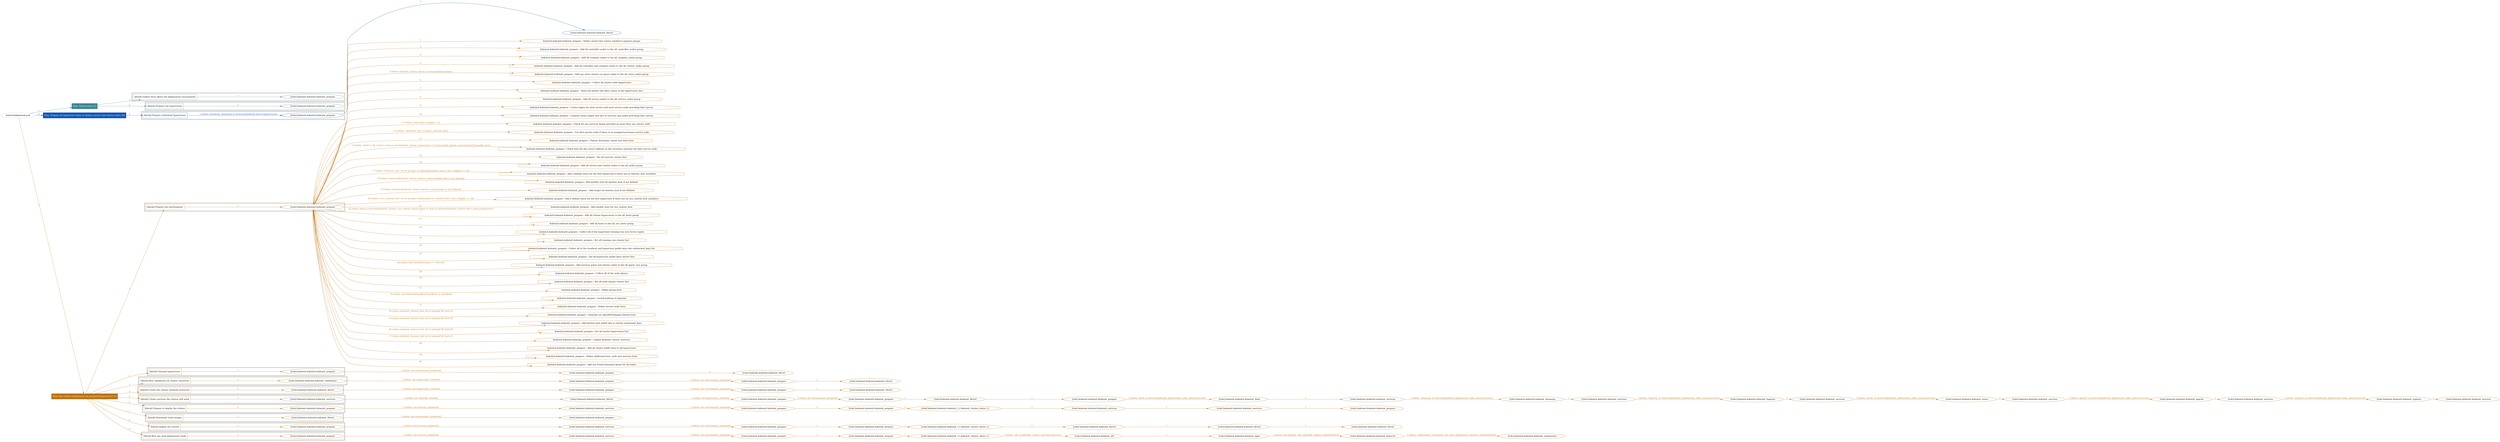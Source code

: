 digraph {
	graph [concentrate=true ordering=in rankdir=LR ratio=fill]
	edge [esep=5 sep=10]
	"kubeinit/playbook.yml" [id=root_node style=dotted]
	play_85c18a61 [label="Play: Initial setup (1)" color="#398893" fontcolor="#ffffff" id=play_85c18a61 shape=box style=filled tooltip=localhost]
	"kubeinit/playbook.yml" -> play_85c18a61 [label="1 " color="#398893" fontcolor="#398893" id=edge_9c68384a labeltooltip="1 " tooltip="1 "]
	subgraph "kubeinit.kubeinit.kubeinit_prepare" {
		role_35b6d82c [label="[role] kubeinit.kubeinit.kubeinit_prepare" color="#398893" id=role_35b6d82c tooltip="kubeinit.kubeinit.kubeinit_prepare"]
	}
	subgraph "kubeinit.kubeinit.kubeinit_prepare" {
		role_c1ebcf3b [label="[role] kubeinit.kubeinit.kubeinit_prepare" color="#398893" id=role_c1ebcf3b tooltip="kubeinit.kubeinit.kubeinit_prepare"]
	}
	subgraph "Play: Initial setup (1)" {
		play_85c18a61 -> block_94563149 [label=1 color="#398893" fontcolor="#398893" id=edge_c7956ac1 labeltooltip=1 tooltip=1]
		subgraph cluster_block_94563149 {
			block_94563149 [label="[block] Gather facts about the deployment environment" color="#398893" id=block_94563149 labeltooltip="Gather facts about the deployment environment" shape=box tooltip="Gather facts about the deployment environment"]
			block_94563149 -> role_35b6d82c [label="1 " color="#398893" fontcolor="#398893" id=edge_441fc748 labeltooltip="1 " tooltip="1 "]
		}
		play_85c18a61 -> block_584d7d4c [label=2 color="#398893" fontcolor="#398893" id=edge_d607c3a0 labeltooltip=2 tooltip=2]
		subgraph cluster_block_584d7d4c {
			block_584d7d4c [label="[block] Prepare the hypervisors" color="#398893" id=block_584d7d4c labeltooltip="Prepare the hypervisors" shape=box tooltip="Prepare the hypervisors"]
			block_584d7d4c -> role_c1ebcf3b [label="1 " color="#398893" fontcolor="#398893" id=edge_3b2461ed labeltooltip="1 " tooltip="1 "]
		}
	}
	play_e090f448 [label="Play: Prepare all hypervisor hosts to deploy service and cluster nodes (0)" color="#1457b8" fontcolor="#ffffff" id=play_e090f448 shape=box style=filled tooltip="Play: Prepare all hypervisor hosts to deploy service and cluster nodes (0)"]
	"kubeinit/playbook.yml" -> play_e090f448 [label="2 " color="#1457b8" fontcolor="#1457b8" id=edge_551602d1 labeltooltip="2 " tooltip="2 "]
	subgraph "kubeinit.kubeinit.kubeinit_libvirt" {
		role_28c3190f [label="[role] kubeinit.kubeinit.kubeinit_libvirt" color="#1457b8" id=role_28c3190f tooltip="kubeinit.kubeinit.kubeinit_libvirt"]
	}
	subgraph "kubeinit.kubeinit.kubeinit_prepare" {
		role_fd40aceb [label="[role] kubeinit.kubeinit.kubeinit_prepare" color="#1457b8" id=role_fd40aceb tooltip="kubeinit.kubeinit.kubeinit_prepare"]
		role_fd40aceb -> role_28c3190f [label="1 " color="#1457b8" fontcolor="#1457b8" id=edge_87f8e502 labeltooltip="1 " tooltip="1 "]
	}
	subgraph "Play: Prepare all hypervisor hosts to deploy service and cluster nodes (0)" {
		play_e090f448 -> block_939cd8d2 [label=1 color="#1457b8" fontcolor="#1457b8" id=edge_a76b1424 labeltooltip=1 tooltip=1]
		subgraph cluster_block_939cd8d2 {
			block_939cd8d2 [label="[block] Prepare individual hypervisors" color="#1457b8" id=block_939cd8d2 labeltooltip="Prepare individual hypervisors" shape=box tooltip="Prepare individual hypervisors"]
			block_939cd8d2 -> role_fd40aceb [label="1 [when: inventory_hostname in hostvars['kubeinit-facts'].hypervisors]" color="#1457b8" fontcolor="#1457b8" id=edge_55ce5b03 labeltooltip="1 [when: inventory_hostname in hostvars['kubeinit-facts'].hypervisors]" tooltip="1 [when: inventory_hostname in hostvars['kubeinit-facts'].hypervisors]"]
		}
	}
	play_565c7cc7 [label="Play: Run cluster deployment on prepared hypervisors (1)" color="#be730e" fontcolor="#ffffff" id=play_565c7cc7 shape=box style=filled tooltip=localhost]
	"kubeinit/playbook.yml" -> play_565c7cc7 [label="3 " color="#be730e" fontcolor="#be730e" id=edge_f0c2e9ff labeltooltip="3 " tooltip="3 "]
	subgraph "kubeinit.kubeinit.kubeinit_prepare" {
		role_f220c89f [label="[role] kubeinit.kubeinit.kubeinit_prepare" color="#be730e" id=role_f220c89f tooltip="kubeinit.kubeinit.kubeinit_prepare"]
		task_77d236a1 [label="kubeinit.kubeinit.kubeinit_prepare : Define cluster fact names needed to prepare groups" color="#be730e" id=task_77d236a1 shape=octagon tooltip="kubeinit.kubeinit.kubeinit_prepare : Define cluster fact names needed to prepare groups"]
		role_f220c89f -> task_77d236a1 [label="1 " color="#be730e" fontcolor="#be730e" id=edge_b1fba4ef labeltooltip="1 " tooltip="1 "]
		task_1dddae48 [label="kubeinit.kubeinit.kubeinit_prepare : Add all controller nodes to the all_controller_nodes group" color="#be730e" id=task_1dddae48 shape=octagon tooltip="kubeinit.kubeinit.kubeinit_prepare : Add all controller nodes to the all_controller_nodes group"]
		role_f220c89f -> task_1dddae48 [label="2 " color="#be730e" fontcolor="#be730e" id=edge_bf77a154 labeltooltip="2 " tooltip="2 "]
		task_a97121cb [label="kubeinit.kubeinit.kubeinit_prepare : Add all compute nodes to the all_compute_nodes group" color="#be730e" id=task_a97121cb shape=octagon tooltip="kubeinit.kubeinit.kubeinit_prepare : Add all compute nodes to the all_compute_nodes group"]
		role_f220c89f -> task_a97121cb [label="3 " color="#be730e" fontcolor="#be730e" id=edge_cf483441 labeltooltip="3 " tooltip="3 "]
		task_70aef926 [label="kubeinit.kubeinit.kubeinit_prepare : Add all controller and compute nodes to the all_cluster_nodes group" color="#be730e" id=task_70aef926 shape=octagon tooltip="kubeinit.kubeinit.kubeinit_prepare : Add all controller and compute nodes to the all_cluster_nodes group"]
		role_f220c89f -> task_70aef926 [label="4 " color="#be730e" fontcolor="#be730e" id=edge_901cd164 labeltooltip="4 " tooltip="4 "]
		task_634b9ca2 [label="kubeinit.kubeinit.kubeinit_prepare : Add any extra cluster vm guest nodes to the all_extra_nodes group" color="#be730e" id=task_634b9ca2 shape=octagon tooltip="kubeinit.kubeinit.kubeinit_prepare : Add any extra cluster vm guest nodes to the all_extra_nodes group"]
		role_f220c89f -> task_634b9ca2 [label="5 [when: kubeinit_cluster_distro in hostvars[item].distro]" color="#be730e" fontcolor="#be730e" id=edge_ae15d2a1 labeltooltip="5 [when: kubeinit_cluster_distro in hostvars[item].distro]" tooltip="5 [when: kubeinit_cluster_distro in hostvars[item].distro]"]
		task_16c30515 [label="kubeinit.kubeinit.kubeinit_prepare : Collect all cluster node hypervisors" color="#be730e" id=task_16c30515 shape=octagon tooltip="kubeinit.kubeinit.kubeinit_prepare : Collect all cluster node hypervisors"]
		role_f220c89f -> task_16c30515 [label="6 " color="#be730e" fontcolor="#be730e" id=edge_d836d872 labeltooltip="6 " tooltip="6 "]
		task_73e3f844 [label="kubeinit.kubeinit.kubeinit_prepare : Show the before and after values of the hypervisors fact" color="#be730e" id=task_73e3f844 shape=octagon tooltip="kubeinit.kubeinit.kubeinit_prepare : Show the before and after values of the hypervisors fact"]
		role_f220c89f -> task_73e3f844 [label="7 " color="#be730e" fontcolor="#be730e" id=edge_f5c0b552 labeltooltip="7 " tooltip="7 "]
		task_132bfa8a [label="kubeinit.kubeinit.kubeinit_prepare : Add all service nodes to the all_service_nodes group" color="#be730e" id=task_132bfa8a shape=octagon tooltip="kubeinit.kubeinit.kubeinit_prepare : Add all service nodes to the all_service_nodes group"]
		role_f220c89f -> task_132bfa8a [label="8 " color="#be730e" fontcolor="#be730e" id=edge_41338fa4 labeltooltip="8 " tooltip="8 "]
		task_eada7ce2 [label="kubeinit.kubeinit.kubeinit_prepare : Create tuples for each service and each service node providing that service" color="#be730e" id=task_eada7ce2 shape=octagon tooltip="kubeinit.kubeinit.kubeinit_prepare : Create tuples for each service and each service node providing that service"]
		role_f220c89f -> task_eada7ce2 [label="9 " color="#be730e" fontcolor="#be730e" id=edge_fb51b437 labeltooltip="9 " tooltip="9 "]
		task_e315e87b [label="kubeinit.kubeinit.kubeinit_prepare : Combine those tuples into dict of services and nodes providing that service" color="#be730e" id=task_e315e87b shape=octagon tooltip="kubeinit.kubeinit.kubeinit_prepare : Combine those tuples into dict of services and nodes providing that service"]
		role_f220c89f -> task_e315e87b [label="10 " color="#be730e" fontcolor="#be730e" id=edge_55598564 labeltooltip="10 " tooltip="10 "]
		task_bb510f45 [label="kubeinit.kubeinit.kubeinit_prepare : Check for any services being provided on more than one service node" color="#be730e" id=task_bb510f45 shape=octagon tooltip="kubeinit.kubeinit.kubeinit_prepare : Check for any services being provided on more than one service node"]
		role_f220c89f -> task_bb510f45 [label="11 [when: item.value | length > 1]" color="#be730e" fontcolor="#be730e" id=edge_70cb28f7 labeltooltip="11 [when: item.value | length > 1]" tooltip="11 [when: item.value | length > 1]"]
		task_b1203c77 [label="kubeinit.kubeinit.kubeinit_prepare : Use first service node if there is no assigned provision service node" color="#be730e" id=task_b1203c77 shape=octagon tooltip="kubeinit.kubeinit.kubeinit_prepare : Use first service node if there is no assigned provision service node"]
		role_f220c89f -> task_b1203c77 [label="12 [when: 'provision' not in cluster_services_dict]" color="#be730e" fontcolor="#be730e" id=edge_e67fbb2b labeltooltip="12 [when: 'provision' not in cluster_services_dict]" tooltip="12 [when: 'provision' not in cluster_services_dict]"]
		task_55295ad5 [label="kubeinit.kubeinit.kubeinit_prepare : Flatten dictionary values into final form" color="#be730e" id=task_55295ad5 shape=octagon tooltip="kubeinit.kubeinit.kubeinit_prepare : Flatten dictionary values into final form"]
		role_f220c89f -> task_55295ad5 [label="13 " color="#be730e" fontcolor="#be730e" id=edge_267fe58c labeltooltip="13 " tooltip="13 "]
		task_0d790da0 [label="kubeinit.kubeinit.kubeinit_prepare : Check that the dns server address in the inventory matches the bind service node" color="#be730e" id=task_0d790da0 shape=octagon tooltip="kubeinit.kubeinit.kubeinit_prepare : Check that the dns server address in the inventory matches the bind service node"]
		role_f220c89f -> task_0d790da0 [label="14 [when: 'bind' in all_cluster_services and kubeinit_cluster_nameserver != hostvars[all_cluster_services['bind']].ansible_host]" color="#be730e" fontcolor="#be730e" id=edge_6cec8fc9 labeltooltip="14 [when: 'bind' in all_cluster_services and kubeinit_cluster_nameserver != hostvars[all_cluster_services['bind']].ansible_host]" tooltip="14 [when: 'bind' in all_cluster_services and kubeinit_cluster_nameserver != hostvars[all_cluster_services['bind']].ansible_host]"]
		task_dc95c1ec [label="kubeinit.kubeinit.kubeinit_prepare : Set all services cluster fact" color="#be730e" id=task_dc95c1ec shape=octagon tooltip="kubeinit.kubeinit.kubeinit_prepare : Set all services cluster fact"]
		role_f220c89f -> task_dc95c1ec [label="15 " color="#be730e" fontcolor="#be730e" id=edge_ddd383c1 labeltooltip="15 " tooltip="15 "]
		task_3cbea59e [label="kubeinit.kubeinit.kubeinit_prepare : Add all service and cluster nodes to the all_nodes group" color="#be730e" id=task_3cbea59e shape=octagon tooltip="kubeinit.kubeinit.kubeinit_prepare : Add all service and cluster nodes to the all_nodes group"]
		role_f220c89f -> task_3cbea59e [label="16 " color="#be730e" fontcolor="#be730e" id=edge_b4e8b052 labeltooltip="16 " tooltip="16 "]
		task_c72a6d63 [label="kubeinit.kubeinit.kubeinit_prepare : Add a default entry for the first hypervisor if there are no bastion_host members" color="#be730e" id=task_c72a6d63 shape=octagon tooltip="kubeinit.kubeinit.kubeinit_prepare : Add a default entry for the first hypervisor if there are no bastion_host members"]
		role_f220c89f -> task_c72a6d63 [label="17 [when: ('bastion_host' not in groups) or ((groups['bastion_host'] | list | length) == 0)]" color="#be730e" fontcolor="#be730e" id=edge_fb8e8e1e labeltooltip="17 [when: ('bastion_host' not in groups) or ((groups['bastion_host'] | list | length) == 0)]" tooltip="17 [when: ('bastion_host' not in groups) or ((groups['bastion_host'] | list | length) == 0)]"]
		task_48228508 [label="kubeinit.kubeinit.kubeinit_prepare : Add ansible_host for bastion_host if not defined" color="#be730e" id=task_48228508 shape=octagon tooltip="kubeinit.kubeinit.kubeinit_prepare : Add ansible_host for bastion_host if not defined"]
		role_f220c89f -> task_48228508 [label="18 [when: hostvars[kubeinit_cluster_bastion_name].ansible_host is not defined]" color="#be730e" fontcolor="#be730e" id=edge_c3cf6050 labeltooltip="18 [when: hostvars[kubeinit_cluster_bastion_name].ansible_host is not defined]" tooltip="18 [when: hostvars[kubeinit_cluster_bastion_name].ansible_host is not defined]"]
		task_01102789 [label="kubeinit.kubeinit.kubeinit_prepare : Add target for bastion_host if not defined" color="#be730e" id=task_01102789 shape=octagon tooltip="kubeinit.kubeinit.kubeinit_prepare : Add target for bastion_host if not defined"]
		role_f220c89f -> task_01102789 [label="19 [when: hostvars[kubeinit_cluster_bastion_name].target is not defined]" color="#be730e" fontcolor="#be730e" id=edge_732aadf0 labeltooltip="19 [when: hostvars[kubeinit_cluster_bastion_name].target is not defined]" tooltip="19 [when: hostvars[kubeinit_cluster_bastion_name].target is not defined]"]
		task_4419315e [label="kubeinit.kubeinit.kubeinit_prepare : Add a default entry for the first hypervisor if there are no ovn_central_host members" color="#be730e" id=task_4419315e shape=octagon tooltip="kubeinit.kubeinit.kubeinit_prepare : Add a default entry for the first hypervisor if there are no ovn_central_host members"]
		role_f220c89f -> task_4419315e [label="20 [when: ('ovn_central_host' not in groups) or ((groups['ovn_central_host'] | list | length) == 0)]" color="#be730e" fontcolor="#be730e" id=edge_80054371 labeltooltip="20 [when: ('ovn_central_host' not in groups) or ((groups['ovn_central_host'] | list | length) == 0)]" tooltip="20 [when: ('ovn_central_host' not in groups) or ((groups['ovn_central_host'] | list | length) == 0)]"]
		task_e7d3c1cb [label="kubeinit.kubeinit.kubeinit_prepare : Add ansible_host for ovn_central_host" color="#be730e" id=task_e7d3c1cb shape=octagon tooltip="kubeinit.kubeinit.kubeinit_prepare : Add ansible_host for ovn_central_host"]
		role_f220c89f -> task_e7d3c1cb [label="21 " color="#be730e" fontcolor="#be730e" id=edge_98e105fd labeltooltip="21 " tooltip="21 "]
		task_d5069e99 [label="kubeinit.kubeinit.kubeinit_prepare : Add all cluster hypervisors to the all_hosts group" color="#be730e" id=task_d5069e99 shape=octagon tooltip="kubeinit.kubeinit.kubeinit_prepare : Add all cluster hypervisors to the all_hosts group"]
		role_f220c89f -> task_d5069e99 [label="22 [when: item in hostvars[kubeinit_cluster_ovn_central_name].target or item in hostvars[kubeinit_cluster_facts_name].hypervisors
]" color="#be730e" fontcolor="#be730e" id=edge_ed0ccc31 labeltooltip="22 [when: item in hostvars[kubeinit_cluster_ovn_central_name].target or item in hostvars[kubeinit_cluster_facts_name].hypervisors
]" tooltip="22 [when: item in hostvars[kubeinit_cluster_ovn_central_name].target or item in hostvars[kubeinit_cluster_facts_name].hypervisors
]"]
		task_bbdcab5f [label="kubeinit.kubeinit.kubeinit_prepare : Add all hosts to the all_ovn_hosts group" color="#be730e" id=task_bbdcab5f shape=octagon tooltip="kubeinit.kubeinit.kubeinit_prepare : Add all hosts to the all_ovn_hosts group"]
		role_f220c89f -> task_bbdcab5f [label="23 " color="#be730e" fontcolor="#be730e" id=edge_5ac84132 labeltooltip="23 " tooltip="23 "]
		task_510fc141 [label="kubeinit.kubeinit.kubeinit_prepare : Collect all of the hypervisor running vms into hv/vm tuples" color="#be730e" id=task_510fc141 shape=octagon tooltip="kubeinit.kubeinit.kubeinit_prepare : Collect all of the hypervisor running vms into hv/vm tuples"]
		role_f220c89f -> task_510fc141 [label="24 " color="#be730e" fontcolor="#be730e" id=edge_d66abfd3 labeltooltip="24 " tooltip="24 "]
		task_a755ecdc [label="kubeinit.kubeinit.kubeinit_prepare : Set all running vms cluster fact" color="#be730e" id=task_a755ecdc shape=octagon tooltip="kubeinit.kubeinit.kubeinit_prepare : Set all running vms cluster fact"]
		role_f220c89f -> task_a755ecdc [label="25 " color="#be730e" fontcolor="#be730e" id=edge_e71fdad8 labeltooltip="25 " tooltip="25 "]
		task_1af165d7 [label="kubeinit.kubeinit.kubeinit_prepare : Collect all of the localhost and hypervisor public keys into authorized_keys list" color="#be730e" id=task_1af165d7 shape=octagon tooltip="kubeinit.kubeinit.kubeinit_prepare : Collect all of the localhost and hypervisor public keys into authorized_keys list"]
		role_f220c89f -> task_1af165d7 [label="26 " color="#be730e" fontcolor="#be730e" id=edge_e68577b3 labeltooltip="26 " tooltip="26 "]
		task_92a0e3fa [label="kubeinit.kubeinit.kubeinit_prepare : Set all hypervisor public keys cluster fact" color="#be730e" id=task_92a0e3fa shape=octagon tooltip="kubeinit.kubeinit.kubeinit_prepare : Set all hypervisor public keys cluster fact"]
		role_f220c89f -> task_92a0e3fa [label="27 " color="#be730e" fontcolor="#be730e" id=edge_7cb03f7b labeltooltip="27 " tooltip="27 "]
		task_a243f27d [label="kubeinit.kubeinit.kubeinit_prepare : Add services guest and cluster nodes to the all_guest_vms group" color="#be730e" id=task_a243f27d shape=octagon tooltip="kubeinit.kubeinit.kubeinit_prepare : Add services guest and cluster nodes to the all_guest_vms group"]
		role_f220c89f -> task_a243f27d [label="28 [when: hostvars[item].type == 'virtual']" color="#be730e" fontcolor="#be730e" id=edge_493906a0 labeltooltip="28 [when: hostvars[item].type == 'virtual']" tooltip="28 [when: hostvars[item].type == 'virtual']"]
		task_92d3e5c7 [label="kubeinit.kubeinit.kubeinit_prepare : Collect all of the node aliases" color="#be730e" id=task_92d3e5c7 shape=octagon tooltip="kubeinit.kubeinit.kubeinit_prepare : Collect all of the node aliases"]
		role_f220c89f -> task_92d3e5c7 [label="29 " color="#be730e" fontcolor="#be730e" id=edge_a36b51e8 labeltooltip="29 " tooltip="29 "]
		task_6e41656a [label="kubeinit.kubeinit.kubeinit_prepare : Set all node aliases cluster fact" color="#be730e" id=task_6e41656a shape=octagon tooltip="kubeinit.kubeinit.kubeinit_prepare : Set all node aliases cluster fact"]
		role_f220c89f -> task_6e41656a [label="30 " color="#be730e" fontcolor="#be730e" id=edge_f5b765dd labeltooltip="30 " tooltip="30 "]
		task_b05a64fb [label="kubeinit.kubeinit.kubeinit_prepare : Define group facts" color="#be730e" id=task_b05a64fb shape=octagon tooltip="kubeinit.kubeinit.kubeinit_prepare : Define group facts"]
		role_f220c89f -> task_b05a64fb [label="31 " color="#be730e" fontcolor="#be730e" id=edge_c6ca1227 labeltooltip="31 " tooltip="31 "]
		task_ee854a0c [label="kubeinit.kubeinit.kubeinit_prepare : Install podman if required" color="#be730e" id=task_ee854a0c shape=octagon tooltip="kubeinit.kubeinit.kubeinit_prepare : Install podman if required"]
		role_f220c89f -> task_ee854a0c [label="32 [when: not hostvars['localhost'].podman_is_installed]" color="#be730e" fontcolor="#be730e" id=edge_6d459a9d labeltooltip="32 [when: not hostvars['localhost'].podman_is_installed]" tooltip="32 [when: not hostvars['localhost'].podman_is_installed]"]
		task_6045802e [label="kubeinit.kubeinit.kubeinit_prepare : Define service node facts" color="#be730e" id=task_6045802e shape=octagon tooltip="kubeinit.kubeinit.kubeinit_prepare : Define service node facts"]
		role_f220c89f -> task_6045802e [label="33 " color="#be730e" fontcolor="#be730e" id=edge_f5b958e3 labeltooltip="33 " tooltip="33 "]
		task_e9d3f5e3 [label="kubeinit.kubeinit.kubeinit_prepare : Generate an OpenSSH keypair bastion host" color="#be730e" id=task_e9d3f5e3 shape=octagon tooltip="kubeinit.kubeinit.kubeinit_prepare : Generate an OpenSSH keypair bastion host"]
		role_f220c89f -> task_e9d3f5e3 [label="34 [when: kubeinit_bastion_host not in groups['all_hosts']]" color="#be730e" fontcolor="#be730e" id=edge_0e7904da labeltooltip="34 [when: kubeinit_bastion_host not in groups['all_hosts']]" tooltip="34 [when: kubeinit_bastion_host not in groups['all_hosts']]"]
		task_f9acaabb [label="kubeinit.kubeinit.kubeinit_prepare : Add bastion host public key to cluster authorized_keys" color="#be730e" id=task_f9acaabb shape=octagon tooltip="kubeinit.kubeinit.kubeinit_prepare : Add bastion host public key to cluster authorized_keys"]
		role_f220c89f -> task_f9acaabb [label="35 [when: kubeinit_bastion_host not in groups['all_hosts']]" color="#be730e" fontcolor="#be730e" id=edge_0d9b706d labeltooltip="35 [when: kubeinit_bastion_host not in groups['all_hosts']]" tooltip="35 [when: kubeinit_bastion_host not in groups['all_hosts']]"]
		task_a368769d [label="kubeinit.kubeinit.kubeinit_prepare : Set all cluster hypervisors fact" color="#be730e" id=task_a368769d shape=octagon tooltip="kubeinit.kubeinit.kubeinit_prepare : Set all cluster hypervisors fact"]
		role_f220c89f -> task_a368769d [label="36 [when: kubeinit_bastion_host not in groups['all_hosts']]" color="#be730e" fontcolor="#be730e" id=edge_41fca0e1 labeltooltip="36 [when: kubeinit_bastion_host not in groups['all_hosts']]" tooltip="36 [when: kubeinit_bastion_host not in groups['all_hosts']]"]
		task_806576ec [label="kubeinit.kubeinit.kubeinit_prepare : Update kubeinit_cluster_hostvars" color="#be730e" id=task_806576ec shape=octagon tooltip="kubeinit.kubeinit.kubeinit_prepare : Update kubeinit_cluster_hostvars"]
		role_f220c89f -> task_806576ec [label="37 [when: kubeinit_bastion_host not in groups['all_hosts']]" color="#be730e" fontcolor="#be730e" id=edge_15957691 labeltooltip="37 [when: kubeinit_bastion_host not in groups['all_hosts']]" tooltip="37 [when: kubeinit_bastion_host not in groups['all_hosts']]"]
		task_3beb2d00 [label="kubeinit.kubeinit.kubeinit_prepare : Add all cluster public keys to all hypervisors" color="#be730e" id=task_3beb2d00 shape=octagon tooltip="kubeinit.kubeinit.kubeinit_prepare : Add all cluster public keys to all hypervisors"]
		role_f220c89f -> task_3beb2d00 [label="38 " color="#be730e" fontcolor="#be730e" id=edge_4f4a4c9d labeltooltip="38 " tooltip="38 "]
		task_07dab02f [label="kubeinit.kubeinit.kubeinit_prepare : Define additional host, node and services facts" color="#be730e" id=task_07dab02f shape=octagon tooltip="kubeinit.kubeinit.kubeinit_prepare : Define additional host, node and services facts"]
		role_f220c89f -> task_07dab02f [label="39 " color="#be730e" fontcolor="#be730e" id=edge_54f4fa09 labeltooltip="39 " tooltip="39 "]
		task_7664047b [label="kubeinit.kubeinit.kubeinit_prepare : Add ssh ProxyCommand option for all nodes" color="#be730e" id=task_7664047b shape=octagon tooltip="kubeinit.kubeinit.kubeinit_prepare : Add ssh ProxyCommand option for all nodes"]
		role_f220c89f -> task_7664047b [label="40 " color="#be730e" fontcolor="#be730e" id=edge_1f989cbc labeltooltip="40 " tooltip="40 "]
	}
	subgraph "kubeinit.kubeinit.kubeinit_libvirt" {
		role_2916e80e [label="[role] kubeinit.kubeinit.kubeinit_libvirt" color="#be730e" id=role_2916e80e tooltip="kubeinit.kubeinit.kubeinit_libvirt"]
	}
	subgraph "kubeinit.kubeinit.kubeinit_prepare" {
		role_55a54ff7 [label="[role] kubeinit.kubeinit.kubeinit_prepare" color="#be730e" id=role_55a54ff7 tooltip="kubeinit.kubeinit.kubeinit_prepare"]
		role_55a54ff7 -> role_2916e80e [label="1 " color="#be730e" fontcolor="#be730e" id=edge_9fa4fe71 labeltooltip="1 " tooltip="1 "]
	}
	subgraph "kubeinit.kubeinit.kubeinit_prepare" {
		role_96d0ed6e [label="[role] kubeinit.kubeinit.kubeinit_prepare" color="#be730e" id=role_96d0ed6e tooltip="kubeinit.kubeinit.kubeinit_prepare"]
		role_96d0ed6e -> role_55a54ff7 [label="1 [when: not environment_prepared]" color="#be730e" fontcolor="#be730e" id=edge_a3c11b9f labeltooltip="1 [when: not environment_prepared]" tooltip="1 [when: not environment_prepared]"]
	}
	subgraph "kubeinit.kubeinit.kubeinit_libvirt" {
		role_3ba4b1f8 [label="[role] kubeinit.kubeinit.kubeinit_libvirt" color="#be730e" id=role_3ba4b1f8 tooltip="kubeinit.kubeinit.kubeinit_libvirt"]
	}
	subgraph "kubeinit.kubeinit.kubeinit_prepare" {
		role_2870828b [label="[role] kubeinit.kubeinit.kubeinit_prepare" color="#be730e" id=role_2870828b tooltip="kubeinit.kubeinit.kubeinit_prepare"]
		role_2870828b -> role_3ba4b1f8 [label="1 " color="#be730e" fontcolor="#be730e" id=edge_8a62cc6c labeltooltip="1 " tooltip="1 "]
	}
	subgraph "kubeinit.kubeinit.kubeinit_prepare" {
		role_e1958b94 [label="[role] kubeinit.kubeinit.kubeinit_prepare" color="#be730e" id=role_e1958b94 tooltip="kubeinit.kubeinit.kubeinit_prepare"]
		role_e1958b94 -> role_2870828b [label="1 [when: not environment_prepared]" color="#be730e" fontcolor="#be730e" id=edge_27fa8cca labeltooltip="1 [when: not environment_prepared]" tooltip="1 [when: not environment_prepared]"]
	}
	subgraph "kubeinit.kubeinit.kubeinit_validations" {
		role_01640cdb [label="[role] kubeinit.kubeinit.kubeinit_validations" color="#be730e" id=role_01640cdb tooltip="kubeinit.kubeinit.kubeinit_validations"]
		role_01640cdb -> role_e1958b94 [label="1 [when: not hypervisors_cleaned]" color="#be730e" fontcolor="#be730e" id=edge_6ca80288 labeltooltip="1 [when: not hypervisors_cleaned]" tooltip="1 [when: not hypervisors_cleaned]"]
	}
	subgraph "kubeinit.kubeinit.kubeinit_libvirt" {
		role_25f8890f [label="[role] kubeinit.kubeinit.kubeinit_libvirt" color="#be730e" id=role_25f8890f tooltip="kubeinit.kubeinit.kubeinit_libvirt"]
	}
	subgraph "kubeinit.kubeinit.kubeinit_prepare" {
		role_8f93fc30 [label="[role] kubeinit.kubeinit.kubeinit_prepare" color="#be730e" id=role_8f93fc30 tooltip="kubeinit.kubeinit.kubeinit_prepare"]
		role_8f93fc30 -> role_25f8890f [label="1 " color="#be730e" fontcolor="#be730e" id=edge_3559e28b labeltooltip="1 " tooltip="1 "]
	}
	subgraph "kubeinit.kubeinit.kubeinit_prepare" {
		role_891b78a1 [label="[role] kubeinit.kubeinit.kubeinit_prepare" color="#be730e" id=role_891b78a1 tooltip="kubeinit.kubeinit.kubeinit_prepare"]
		role_891b78a1 -> role_8f93fc30 [label="1 [when: not environment_prepared]" color="#be730e" fontcolor="#be730e" id=edge_088bdee8 labeltooltip="1 [when: not environment_prepared]" tooltip="1 [when: not environment_prepared]"]
	}
	subgraph "kubeinit.kubeinit.kubeinit_libvirt" {
		role_58c68f25 [label="[role] kubeinit.kubeinit.kubeinit_libvirt" color="#be730e" id=role_58c68f25 tooltip="kubeinit.kubeinit.kubeinit_libvirt"]
		role_58c68f25 -> role_891b78a1 [label="1 [when: not hypervisors_cleaned]" color="#be730e" fontcolor="#be730e" id=edge_93ad4cda labeltooltip="1 [when: not hypervisors_cleaned]" tooltip="1 [when: not hypervisors_cleaned]"]
	}
	subgraph "kubeinit.kubeinit.kubeinit_services" {
		role_dac4597b [label="[role] kubeinit.kubeinit.kubeinit_services" color="#be730e" id=role_dac4597b tooltip="kubeinit.kubeinit.kubeinit_services"]
	}
	subgraph "kubeinit.kubeinit.kubeinit_registry" {
		role_90c31405 [label="[role] kubeinit.kubeinit.kubeinit_registry" color="#be730e" id=role_90c31405 tooltip="kubeinit.kubeinit.kubeinit_registry"]
		role_90c31405 -> role_dac4597b [label="1 " color="#be730e" fontcolor="#be730e" id=edge_d042eac8 labeltooltip="1 " tooltip="1 "]
	}
	subgraph "kubeinit.kubeinit.kubeinit_services" {
		role_e5cac8c0 [label="[role] kubeinit.kubeinit.kubeinit_services" color="#be730e" id=role_e5cac8c0 tooltip="kubeinit.kubeinit.kubeinit_services"]
		role_e5cac8c0 -> role_90c31405 [label="1 [when: 'registry' in hostvars[kubeinit_deployment_node_name].services]" color="#be730e" fontcolor="#be730e" id=edge_e9873615 labeltooltip="1 [when: 'registry' in hostvars[kubeinit_deployment_node_name].services]" tooltip="1 [when: 'registry' in hostvars[kubeinit_deployment_node_name].services]"]
	}
	subgraph "kubeinit.kubeinit.kubeinit_apache" {
		role_6f4d8b9e [label="[role] kubeinit.kubeinit.kubeinit_apache" color="#be730e" id=role_6f4d8b9e tooltip="kubeinit.kubeinit.kubeinit_apache"]
		role_6f4d8b9e -> role_e5cac8c0 [label="1 " color="#be730e" fontcolor="#be730e" id=edge_3f796a9e labeltooltip="1 " tooltip="1 "]
	}
	subgraph "kubeinit.kubeinit.kubeinit_services" {
		role_300aa96a [label="[role] kubeinit.kubeinit.kubeinit_services" color="#be730e" id=role_300aa96a tooltip="kubeinit.kubeinit.kubeinit_services"]
		role_300aa96a -> role_6f4d8b9e [label="1 [when: 'apache' in hostvars[kubeinit_deployment_node_name].services]" color="#be730e" fontcolor="#be730e" id=edge_04784ab0 labeltooltip="1 [when: 'apache' in hostvars[kubeinit_deployment_node_name].services]" tooltip="1 [when: 'apache' in hostvars[kubeinit_deployment_node_name].services]"]
	}
	subgraph "kubeinit.kubeinit.kubeinit_nexus" {
		role_6899b1d2 [label="[role] kubeinit.kubeinit.kubeinit_nexus" color="#be730e" id=role_6899b1d2 tooltip="kubeinit.kubeinit.kubeinit_nexus"]
		role_6899b1d2 -> role_300aa96a [label="1 " color="#be730e" fontcolor="#be730e" id=edge_410ae416 labeltooltip="1 " tooltip="1 "]
	}
	subgraph "kubeinit.kubeinit.kubeinit_services" {
		role_4f56038d [label="[role] kubeinit.kubeinit.kubeinit_services" color="#be730e" id=role_4f56038d tooltip="kubeinit.kubeinit.kubeinit_services"]
		role_4f56038d -> role_6899b1d2 [label="1 [when: 'nexus' in hostvars[kubeinit_deployment_node_name].services]" color="#be730e" fontcolor="#be730e" id=edge_4a460049 labeltooltip="1 [when: 'nexus' in hostvars[kubeinit_deployment_node_name].services]" tooltip="1 [when: 'nexus' in hostvars[kubeinit_deployment_node_name].services]"]
	}
	subgraph "kubeinit.kubeinit.kubeinit_haproxy" {
		role_db3b61cf [label="[role] kubeinit.kubeinit.kubeinit_haproxy" color="#be730e" id=role_db3b61cf tooltip="kubeinit.kubeinit.kubeinit_haproxy"]
		role_db3b61cf -> role_4f56038d [label="1 " color="#be730e" fontcolor="#be730e" id=edge_3eb18eee labeltooltip="1 " tooltip="1 "]
	}
	subgraph "kubeinit.kubeinit.kubeinit_services" {
		role_4ea99b22 [label="[role] kubeinit.kubeinit.kubeinit_services" color="#be730e" id=role_4ea99b22 tooltip="kubeinit.kubeinit.kubeinit_services"]
		role_4ea99b22 -> role_db3b61cf [label="1 [when: 'haproxy' in hostvars[kubeinit_deployment_node_name].services]" color="#be730e" fontcolor="#be730e" id=edge_ef2d5aa1 labeltooltip="1 [when: 'haproxy' in hostvars[kubeinit_deployment_node_name].services]" tooltip="1 [when: 'haproxy' in hostvars[kubeinit_deployment_node_name].services]"]
	}
	subgraph "kubeinit.kubeinit.kubeinit_dnsmasq" {
		role_778ee3ea [label="[role] kubeinit.kubeinit.kubeinit_dnsmasq" color="#be730e" id=role_778ee3ea tooltip="kubeinit.kubeinit.kubeinit_dnsmasq"]
		role_778ee3ea -> role_4ea99b22 [label="1 " color="#be730e" fontcolor="#be730e" id=edge_3264f1c3 labeltooltip="1 " tooltip="1 "]
	}
	subgraph "kubeinit.kubeinit.kubeinit_services" {
		role_4b615676 [label="[role] kubeinit.kubeinit.kubeinit_services" color="#be730e" id=role_4b615676 tooltip="kubeinit.kubeinit.kubeinit_services"]
		role_4b615676 -> role_778ee3ea [label="1 [when: 'dnsmasq' in hostvars[kubeinit_deployment_node_name].services]" color="#be730e" fontcolor="#be730e" id=edge_ae759d8b labeltooltip="1 [when: 'dnsmasq' in hostvars[kubeinit_deployment_node_name].services]" tooltip="1 [when: 'dnsmasq' in hostvars[kubeinit_deployment_node_name].services]"]
	}
	subgraph "kubeinit.kubeinit.kubeinit_bind" {
		role_cbb077e4 [label="[role] kubeinit.kubeinit.kubeinit_bind" color="#be730e" id=role_cbb077e4 tooltip="kubeinit.kubeinit.kubeinit_bind"]
		role_cbb077e4 -> role_4b615676 [label="1 " color="#be730e" fontcolor="#be730e" id=edge_d6452fb7 labeltooltip="1 " tooltip="1 "]
	}
	subgraph "kubeinit.kubeinit.kubeinit_prepare" {
		role_6ede2ef0 [label="[role] kubeinit.kubeinit.kubeinit_prepare" color="#be730e" id=role_6ede2ef0 tooltip="kubeinit.kubeinit.kubeinit_prepare"]
		role_6ede2ef0 -> role_cbb077e4 [label="1 [when: 'bind' in hostvars[kubeinit_deployment_node_name].services]" color="#be730e" fontcolor="#be730e" id=edge_4eb6522a labeltooltip="1 [when: 'bind' in hostvars[kubeinit_deployment_node_name].services]" tooltip="1 [when: 'bind' in hostvars[kubeinit_deployment_node_name].services]"]
	}
	subgraph "kubeinit.kubeinit.kubeinit_libvirt" {
		role_3911714a [label="[role] kubeinit.kubeinit.kubeinit_libvirt" color="#be730e" id=role_3911714a tooltip="kubeinit.kubeinit.kubeinit_libvirt"]
		role_3911714a -> role_6ede2ef0 [label="1 " color="#be730e" fontcolor="#be730e" id=edge_92411942 labeltooltip="1 " tooltip="1 "]
	}
	subgraph "kubeinit.kubeinit.kubeinit_prepare" {
		role_86da3a32 [label="[role] kubeinit.kubeinit.kubeinit_prepare" color="#be730e" id=role_86da3a32 tooltip="kubeinit.kubeinit.kubeinit_prepare"]
		role_86da3a32 -> role_3911714a [label="1 " color="#be730e" fontcolor="#be730e" id=edge_50ddf5e1 labeltooltip="1 " tooltip="1 "]
	}
	subgraph "kubeinit.kubeinit.kubeinit_prepare" {
		role_79f5d836 [label="[role] kubeinit.kubeinit.kubeinit_prepare" color="#be730e" id=role_79f5d836 tooltip="kubeinit.kubeinit.kubeinit_prepare"]
		role_79f5d836 -> role_86da3a32 [label="1 [when: not environment_prepared]" color="#be730e" fontcolor="#be730e" id=edge_45a218a2 labeltooltip="1 [when: not environment_prepared]" tooltip="1 [when: not environment_prepared]"]
	}
	subgraph "kubeinit.kubeinit.kubeinit_libvirt" {
		role_b7a174ba [label="[role] kubeinit.kubeinit.kubeinit_libvirt" color="#be730e" id=role_b7a174ba tooltip="kubeinit.kubeinit.kubeinit_libvirt"]
		role_b7a174ba -> role_79f5d836 [label="1 [when: not hypervisors_cleaned]" color="#be730e" fontcolor="#be730e" id=edge_7e0146c4 labeltooltip="1 [when: not hypervisors_cleaned]" tooltip="1 [when: not hypervisors_cleaned]"]
	}
	subgraph "kubeinit.kubeinit.kubeinit_services" {
		role_fb3161cf [label="[role] kubeinit.kubeinit.kubeinit_services" color="#be730e" id=role_fb3161cf tooltip="kubeinit.kubeinit.kubeinit_services"]
		role_fb3161cf -> role_b7a174ba [label="1 [when: not network_created]" color="#be730e" fontcolor="#be730e" id=edge_ae9f45b5 labeltooltip="1 [when: not network_created]" tooltip="1 [when: not network_created]"]
	}
	subgraph "kubeinit.kubeinit.kubeinit_prepare" {
		role_323ca3b0 [label="[role] kubeinit.kubeinit.kubeinit_prepare" color="#be730e" id=role_323ca3b0 tooltip="kubeinit.kubeinit.kubeinit_prepare"]
	}
	subgraph "kubeinit.kubeinit.kubeinit_services" {
		role_17289157 [label="[role] kubeinit.kubeinit.kubeinit_services" color="#be730e" id=role_17289157 tooltip="kubeinit.kubeinit.kubeinit_services"]
		role_17289157 -> role_323ca3b0 [label="1 " color="#be730e" fontcolor="#be730e" id=edge_151b2873 labeltooltip="1 " tooltip="1 "]
	}
	subgraph "kubeinit.kubeinit.kubeinit_services" {
		role_bfdf05a7 [label="[role] kubeinit.kubeinit.kubeinit_services" color="#be730e" id=role_bfdf05a7 tooltip="kubeinit.kubeinit.kubeinit_services"]
		role_bfdf05a7 -> role_17289157 [label="1 " color="#be730e" fontcolor="#be730e" id=edge_d53f6063 labeltooltip="1 " tooltip="1 "]
	}
	subgraph "kubeinit.kubeinit.kubeinit_{{ kubeinit_cluster_distro }}" {
		role_703a4474 [label="[role] kubeinit.kubeinit.kubeinit_{{ kubeinit_cluster_distro }}" color="#be730e" id=role_703a4474 tooltip="kubeinit.kubeinit.kubeinit_{{ kubeinit_cluster_distro }}"]
		role_703a4474 -> role_bfdf05a7 [label="1 " color="#be730e" fontcolor="#be730e" id=edge_d417da01 labeltooltip="1 " tooltip="1 "]
	}
	subgraph "kubeinit.kubeinit.kubeinit_prepare" {
		role_441692f1 [label="[role] kubeinit.kubeinit.kubeinit_prepare" color="#be730e" id=role_441692f1 tooltip="kubeinit.kubeinit.kubeinit_prepare"]
		role_441692f1 -> role_703a4474 [label="1 " color="#be730e" fontcolor="#be730e" id=edge_2f92963f labeltooltip="1 " tooltip="1 "]
	}
	subgraph "kubeinit.kubeinit.kubeinit_prepare" {
		role_570383a3 [label="[role] kubeinit.kubeinit.kubeinit_prepare" color="#be730e" id=role_570383a3 tooltip="kubeinit.kubeinit.kubeinit_prepare"]
		role_570383a3 -> role_441692f1 [label="1 " color="#be730e" fontcolor="#be730e" id=edge_5cef3314 labeltooltip="1 " tooltip="1 "]
	}
	subgraph "kubeinit.kubeinit.kubeinit_services" {
		role_50174ee0 [label="[role] kubeinit.kubeinit.kubeinit_services" color="#be730e" id=role_50174ee0 tooltip="kubeinit.kubeinit.kubeinit_services"]
		role_50174ee0 -> role_570383a3 [label="1 [when: not environment_prepared]" color="#be730e" fontcolor="#be730e" id=edge_4b1905b2 labeltooltip="1 [when: not environment_prepared]" tooltip="1 [when: not environment_prepared]"]
	}
	subgraph "kubeinit.kubeinit.kubeinit_prepare" {
		role_d3fdad64 [label="[role] kubeinit.kubeinit.kubeinit_prepare" color="#be730e" id=role_d3fdad64 tooltip="kubeinit.kubeinit.kubeinit_prepare"]
		role_d3fdad64 -> role_50174ee0 [label="1 [when: not services_prepared]" color="#be730e" fontcolor="#be730e" id=edge_a54ac56b labeltooltip="1 [when: not services_prepared]" tooltip="1 [when: not services_prepared]"]
	}
	subgraph "kubeinit.kubeinit.kubeinit_prepare" {
		role_464942dd [label="[role] kubeinit.kubeinit.kubeinit_prepare" color="#be730e" id=role_464942dd tooltip="kubeinit.kubeinit.kubeinit_prepare"]
	}
	subgraph "kubeinit.kubeinit.kubeinit_libvirt" {
		role_d0ee47d0 [label="[role] kubeinit.kubeinit.kubeinit_libvirt" color="#be730e" id=role_d0ee47d0 tooltip="kubeinit.kubeinit.kubeinit_libvirt"]
		role_d0ee47d0 -> role_464942dd [label="1 [when: not environment_prepared]" color="#be730e" fontcolor="#be730e" id=edge_e44e74f4 labeltooltip="1 [when: not environment_prepared]" tooltip="1 [when: not environment_prepared]"]
	}
	subgraph "kubeinit.kubeinit.kubeinit_libvirt" {
		role_1d79524c [label="[role] kubeinit.kubeinit.kubeinit_libvirt" color="#be730e" id=role_1d79524c tooltip="kubeinit.kubeinit.kubeinit_libvirt"]
	}
	subgraph "kubeinit.kubeinit.kubeinit_libvirt" {
		role_242e5938 [label="[role] kubeinit.kubeinit.kubeinit_libvirt" color="#be730e" id=role_242e5938 tooltip="kubeinit.kubeinit.kubeinit_libvirt"]
		role_242e5938 -> role_1d79524c [label="1 " color="#be730e" fontcolor="#be730e" id=edge_01cb03f3 labeltooltip="1 " tooltip="1 "]
	}
	subgraph "kubeinit.kubeinit.kubeinit_libvirt" {
		role_4653dcf9 [label="[role] kubeinit.kubeinit.kubeinit_libvirt" color="#be730e" id=role_4653dcf9 tooltip="kubeinit.kubeinit.kubeinit_libvirt"]
		role_4653dcf9 -> role_242e5938 [label="1 " color="#be730e" fontcolor="#be730e" id=edge_dff27e68 labeltooltip="1 " tooltip="1 "]
	}
	subgraph "kubeinit.kubeinit.kubeinit_{{ kubeinit_cluster_distro }}" {
		role_3dc8be42 [label="[role] kubeinit.kubeinit.kubeinit_{{ kubeinit_cluster_distro }}" color="#be730e" id=role_3dc8be42 tooltip="kubeinit.kubeinit.kubeinit_{{ kubeinit_cluster_distro }}"]
		role_3dc8be42 -> role_4653dcf9 [label="1 " color="#be730e" fontcolor="#be730e" id=edge_5288dc96 labeltooltip="1 " tooltip="1 "]
	}
	subgraph "kubeinit.kubeinit.kubeinit_prepare" {
		role_75160e73 [label="[role] kubeinit.kubeinit.kubeinit_prepare" color="#be730e" id=role_75160e73 tooltip="kubeinit.kubeinit.kubeinit_prepare"]
		role_75160e73 -> role_3dc8be42 [label="1 " color="#be730e" fontcolor="#be730e" id=edge_ad3f9084 labeltooltip="1 " tooltip="1 "]
	}
	subgraph "kubeinit.kubeinit.kubeinit_prepare" {
		role_fb3b4d1a [label="[role] kubeinit.kubeinit.kubeinit_prepare" color="#be730e" id=role_fb3b4d1a tooltip="kubeinit.kubeinit.kubeinit_prepare"]
		role_fb3b4d1a -> role_75160e73 [label="1 " color="#be730e" fontcolor="#be730e" id=edge_5e0abc8d labeltooltip="1 " tooltip="1 "]
	}
	subgraph "kubeinit.kubeinit.kubeinit_services" {
		role_f67f44f8 [label="[role] kubeinit.kubeinit.kubeinit_services" color="#be730e" id=role_f67f44f8 tooltip="kubeinit.kubeinit.kubeinit_services"]
		role_f67f44f8 -> role_fb3b4d1a [label="1 [when: not environment_prepared]" color="#be730e" fontcolor="#be730e" id=edge_808b841b labeltooltip="1 [when: not environment_prepared]" tooltip="1 [when: not environment_prepared]"]
	}
	subgraph "kubeinit.kubeinit.kubeinit_prepare" {
		role_b7f996f8 [label="[role] kubeinit.kubeinit.kubeinit_prepare" color="#be730e" id=role_b7f996f8 tooltip="kubeinit.kubeinit.kubeinit_prepare"]
		role_b7f996f8 -> role_f67f44f8 [label="1 [when: not services_prepared]" color="#be730e" fontcolor="#be730e" id=edge_7863ed85 labeltooltip="1 [when: not services_prepared]" tooltip="1 [when: not services_prepared]"]
	}
	subgraph "kubeinit.kubeinit.kubeinit_submariner" {
		role_f580add6 [label="[role] kubeinit.kubeinit.kubeinit_submariner" color="#be730e" id=role_f580add6 tooltip="kubeinit.kubeinit.kubeinit_submariner"]
	}
	subgraph "kubeinit.kubeinit.kubeinit_kubevirt" {
		role_4d87b7c1 [label="[role] kubeinit.kubeinit.kubeinit_kubevirt" color="#be730e" id=role_4d87b7c1 tooltip="kubeinit.kubeinit.kubeinit_kubevirt"]
		role_4d87b7c1 -> role_f580add6 [label="1 [when: 'submariner' in kubeinit_fact_post_deployment_services | default(False)]" color="#be730e" fontcolor="#be730e" id=edge_a55d3ed7 labeltooltip="1 [when: 'submariner' in kubeinit_fact_post_deployment_services | default(False)]" tooltip="1 [when: 'submariner' in kubeinit_fact_post_deployment_services | default(False)]"]
	}
	subgraph "kubeinit.kubeinit.kubeinit_apps" {
		role_fcf77b5b [label="[role] kubeinit.kubeinit.kubeinit_apps" color="#be730e" id=role_fcf77b5b tooltip="kubeinit.kubeinit.kubeinit_apps"]
		role_fcf77b5b -> role_4d87b7c1 [label="1 [when: not kubeinit_okd_openshift_deploy | default(False)]" color="#be730e" fontcolor="#be730e" id=edge_fd4c3dbb labeltooltip="1 [when: not kubeinit_okd_openshift_deploy | default(False)]" tooltip="1 [when: not kubeinit_okd_openshift_deploy | default(False)]"]
	}
	subgraph "kubeinit.kubeinit.kubeinit_nfs" {
		role_8529883e [label="[role] kubeinit.kubeinit.kubeinit_nfs" color="#be730e" id=role_8529883e tooltip="kubeinit.kubeinit.kubeinit_nfs"]
		role_8529883e -> role_fcf77b5b [label="1 " color="#be730e" fontcolor="#be730e" id=edge_f23f0394 labeltooltip="1 " tooltip="1 "]
	}
	subgraph "kubeinit.kubeinit.kubeinit_{{ kubeinit_cluster_distro }}" {
		role_32b0ac87 [label="[role] kubeinit.kubeinit.kubeinit_{{ kubeinit_cluster_distro }}" color="#be730e" id=role_32b0ac87 tooltip="kubeinit.kubeinit.kubeinit_{{ kubeinit_cluster_distro }}"]
		role_32b0ac87 -> role_8529883e [label="1 [when: 'nfs' in kubeinit_cluster_hostvars.services]" color="#be730e" fontcolor="#be730e" id=edge_c8605e34 labeltooltip="1 [when: 'nfs' in kubeinit_cluster_hostvars.services]" tooltip="1 [when: 'nfs' in kubeinit_cluster_hostvars.services]"]
	}
	subgraph "kubeinit.kubeinit.kubeinit_prepare" {
		role_51b976da [label="[role] kubeinit.kubeinit.kubeinit_prepare" color="#be730e" id=role_51b976da tooltip="kubeinit.kubeinit.kubeinit_prepare"]
		role_51b976da -> role_32b0ac87 [label="1 " color="#be730e" fontcolor="#be730e" id=edge_9bd2f148 labeltooltip="1 " tooltip="1 "]
	}
	subgraph "kubeinit.kubeinit.kubeinit_prepare" {
		role_b6677349 [label="[role] kubeinit.kubeinit.kubeinit_prepare" color="#be730e" id=role_b6677349 tooltip="kubeinit.kubeinit.kubeinit_prepare"]
		role_b6677349 -> role_51b976da [label="1 " color="#be730e" fontcolor="#be730e" id=edge_14d72d9d labeltooltip="1 " tooltip="1 "]
	}
	subgraph "kubeinit.kubeinit.kubeinit_services" {
		role_3edaf5dc [label="[role] kubeinit.kubeinit.kubeinit_services" color="#be730e" id=role_3edaf5dc tooltip="kubeinit.kubeinit.kubeinit_services"]
		role_3edaf5dc -> role_b6677349 [label="1 [when: not environment_prepared]" color="#be730e" fontcolor="#be730e" id=edge_bb2e23ee labeltooltip="1 [when: not environment_prepared]" tooltip="1 [when: not environment_prepared]"]
	}
	subgraph "kubeinit.kubeinit.kubeinit_prepare" {
		role_38da3547 [label="[role] kubeinit.kubeinit.kubeinit_prepare" color="#be730e" id=role_38da3547 tooltip="kubeinit.kubeinit.kubeinit_prepare"]
		role_38da3547 -> role_3edaf5dc [label="1 [when: not services_prepared]" color="#be730e" fontcolor="#be730e" id=edge_7e4395d3 labeltooltip="1 [when: not services_prepared]" tooltip="1 [when: not services_prepared]"]
	}
	subgraph "Play: Run cluster deployment on prepared hypervisors (1)" {
		play_565c7cc7 -> block_f3659291 [label=1 color="#be730e" fontcolor="#be730e" id=edge_77e1b1ed labeltooltip=1 tooltip=1]
		subgraph cluster_block_f3659291 {
			block_f3659291 [label="[block] Prepare the environment" color="#be730e" id=block_f3659291 labeltooltip="Prepare the environment" shape=box tooltip="Prepare the environment"]
			block_f3659291 -> role_f220c89f [label="1 " color="#be730e" fontcolor="#be730e" id=edge_029d6b22 labeltooltip="1 " tooltip="1 "]
		}
		play_565c7cc7 -> block_d0b38aab [label=2 color="#be730e" fontcolor="#be730e" id=edge_eb04ee46 labeltooltip=2 tooltip=2]
		subgraph cluster_block_d0b38aab {
			block_d0b38aab [label="[block] Cleanup hypervisors" color="#be730e" id=block_d0b38aab labeltooltip="Cleanup hypervisors" shape=box tooltip="Cleanup hypervisors"]
			block_d0b38aab -> role_96d0ed6e [label="1 " color="#be730e" fontcolor="#be730e" id=edge_1150a305 labeltooltip="1 " tooltip="1 "]
		}
		play_565c7cc7 -> block_b0f7f993 [label=3 color="#be730e" fontcolor="#be730e" id=edge_95805ba2 labeltooltip=3 tooltip=3]
		subgraph cluster_block_b0f7f993 {
			block_b0f7f993 [label="[block] Run validations on cluster resources" color="#be730e" id=block_b0f7f993 labeltooltip="Run validations on cluster resources" shape=box tooltip="Run validations on cluster resources"]
			block_b0f7f993 -> role_01640cdb [label="1 " color="#be730e" fontcolor="#be730e" id=edge_040dfccc labeltooltip="1 " tooltip="1 "]
		}
		play_565c7cc7 -> block_eeb6173d [label=4 color="#be730e" fontcolor="#be730e" id=edge_d1b336e4 labeltooltip=4 tooltip=4]
		subgraph cluster_block_eeb6173d {
			block_eeb6173d [label="[block] Create the cluster network resources" color="#be730e" id=block_eeb6173d labeltooltip="Create the cluster network resources" shape=box tooltip="Create the cluster network resources"]
			block_eeb6173d -> role_58c68f25 [label="1 " color="#be730e" fontcolor="#be730e" id=edge_a179fd8e labeltooltip="1 " tooltip="1 "]
		}
		play_565c7cc7 -> block_3e432447 [label=5 color="#be730e" fontcolor="#be730e" id=edge_81d33253 labeltooltip=5 tooltip=5]
		subgraph cluster_block_3e432447 {
			block_3e432447 [label="[block] Create services the cluster will need" color="#be730e" id=block_3e432447 labeltooltip="Create services the cluster will need" shape=box tooltip="Create services the cluster will need"]
			block_3e432447 -> role_fb3161cf [label="1 " color="#be730e" fontcolor="#be730e" id=edge_20c8b491 labeltooltip="1 " tooltip="1 "]
		}
		play_565c7cc7 -> block_432a0067 [label=6 color="#be730e" fontcolor="#be730e" id=edge_3274be2c labeltooltip=6 tooltip=6]
		subgraph cluster_block_432a0067 {
			block_432a0067 [label="[block] Prepare to deploy the cluster" color="#be730e" id=block_432a0067 labeltooltip="Prepare to deploy the cluster" shape=box tooltip="Prepare to deploy the cluster"]
			block_432a0067 -> role_d3fdad64 [label="1 " color="#be730e" fontcolor="#be730e" id=edge_1dcdf90d labeltooltip="1 " tooltip="1 "]
		}
		play_565c7cc7 -> block_1c0f8fc7 [label=7 color="#be730e" fontcolor="#be730e" id=edge_b4921a38 labeltooltip=7 tooltip=7]
		subgraph cluster_block_1c0f8fc7 {
			block_1c0f8fc7 [label="[block] Download cloud images" color="#be730e" id=block_1c0f8fc7 labeltooltip="Download cloud images" shape=box tooltip="Download cloud images"]
			block_1c0f8fc7 -> role_d0ee47d0 [label="1 " color="#be730e" fontcolor="#be730e" id=edge_f8e8009c labeltooltip="1 " tooltip="1 "]
		}
		play_565c7cc7 -> block_be3ed258 [label=8 color="#be730e" fontcolor="#be730e" id=edge_5c37d76a labeltooltip=8 tooltip=8]
		subgraph cluster_block_be3ed258 {
			block_be3ed258 [label="[block] Deploy the cluster" color="#be730e" id=block_be3ed258 labeltooltip="Deploy the cluster" shape=box tooltip="Deploy the cluster"]
			block_be3ed258 -> role_b7f996f8 [label="1 " color="#be730e" fontcolor="#be730e" id=edge_b5b0268a labeltooltip="1 " tooltip="1 "]
		}
		play_565c7cc7 -> block_f7d21975 [label=9 color="#be730e" fontcolor="#be730e" id=edge_6104ab05 labeltooltip=9 tooltip=9]
		subgraph cluster_block_f7d21975 {
			block_f7d21975 [label="[block] Run any post-deployment tasks" color="#be730e" id=block_f7d21975 labeltooltip="Run any post-deployment tasks" shape=box tooltip="Run any post-deployment tasks"]
			block_f7d21975 -> role_38da3547 [label="1 " color="#be730e" fontcolor="#be730e" id=edge_b2694713 labeltooltip="1 " tooltip="1 "]
		}
	}
}
